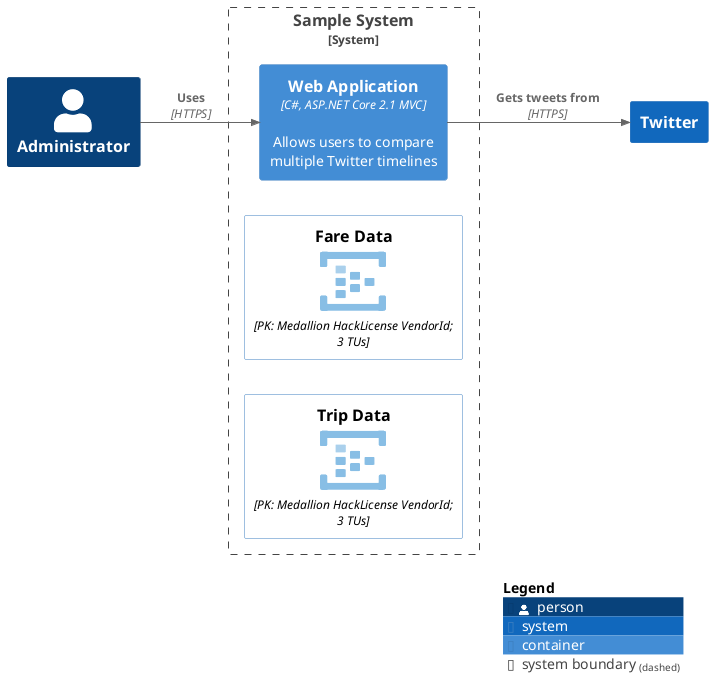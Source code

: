 @startuml
!include <C4/C4_Container>
LAYOUT_LEFT_RIGHT()
  !include <azure/AzureCommon>
    !include <azure/Analytics/AzureEventHub>
    !include <azure/Analytics/AzureStreamAnalyticsJob>
    !include <azure/Databases/AzureCosmosDb>

Person(admin, "Administrator")
System_Boundary(c1, "Sample System") {
    Container(web_app, "Web Application", "C#, ASP.NET Core 2.1 MVC", "Allows users to compare multiple Twitter timelines")
      AzureEventHub(fareDataEventHub, "Fare Data", "PK: Medallion HackLicense VendorId; 3 TUs")
    AzureEventHub(tripDataEventHub, "Trip Data", "PK: Medallion HackLicense VendorId; 3 TUs")
}
System(twitter, "Twitter")

Rel(admin, web_app, "Uses", "HTTPS")
Rel(web_app, twitter, "Gets tweets from", "HTTPS")

SHOW_LEGEND()
@enduml